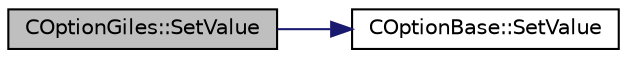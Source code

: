 digraph "COptionGiles::SetValue"
{
  edge [fontname="Helvetica",fontsize="10",labelfontname="Helvetica",labelfontsize="10"];
  node [fontname="Helvetica",fontsize="10",shape=record];
  rankdir="LR";
  Node6 [label="COptionGiles::SetValue",height=0.2,width=0.4,color="black", fillcolor="grey75", style="filled", fontcolor="black"];
  Node6 -> Node7 [color="midnightblue",fontsize="10",style="solid",fontname="Helvetica"];
  Node7 [label="COptionBase::SetValue",height=0.2,width=0.4,color="black", fillcolor="white", style="filled",URL="$class_c_option_base.html#a452d76b5c3dfa641fc9a316cebd7d1c8"];
}
